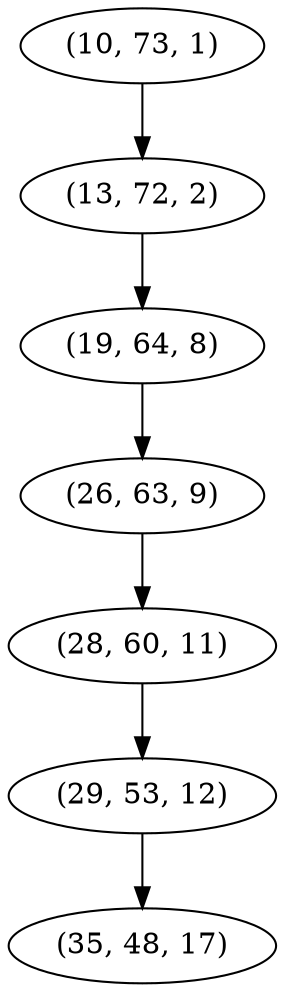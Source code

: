 digraph tree {
    "(10, 73, 1)";
    "(13, 72, 2)";
    "(19, 64, 8)";
    "(26, 63, 9)";
    "(28, 60, 11)";
    "(29, 53, 12)";
    "(35, 48, 17)";
    "(10, 73, 1)" -> "(13, 72, 2)";
    "(13, 72, 2)" -> "(19, 64, 8)";
    "(19, 64, 8)" -> "(26, 63, 9)";
    "(26, 63, 9)" -> "(28, 60, 11)";
    "(28, 60, 11)" -> "(29, 53, 12)";
    "(29, 53, 12)" -> "(35, 48, 17)";
}
